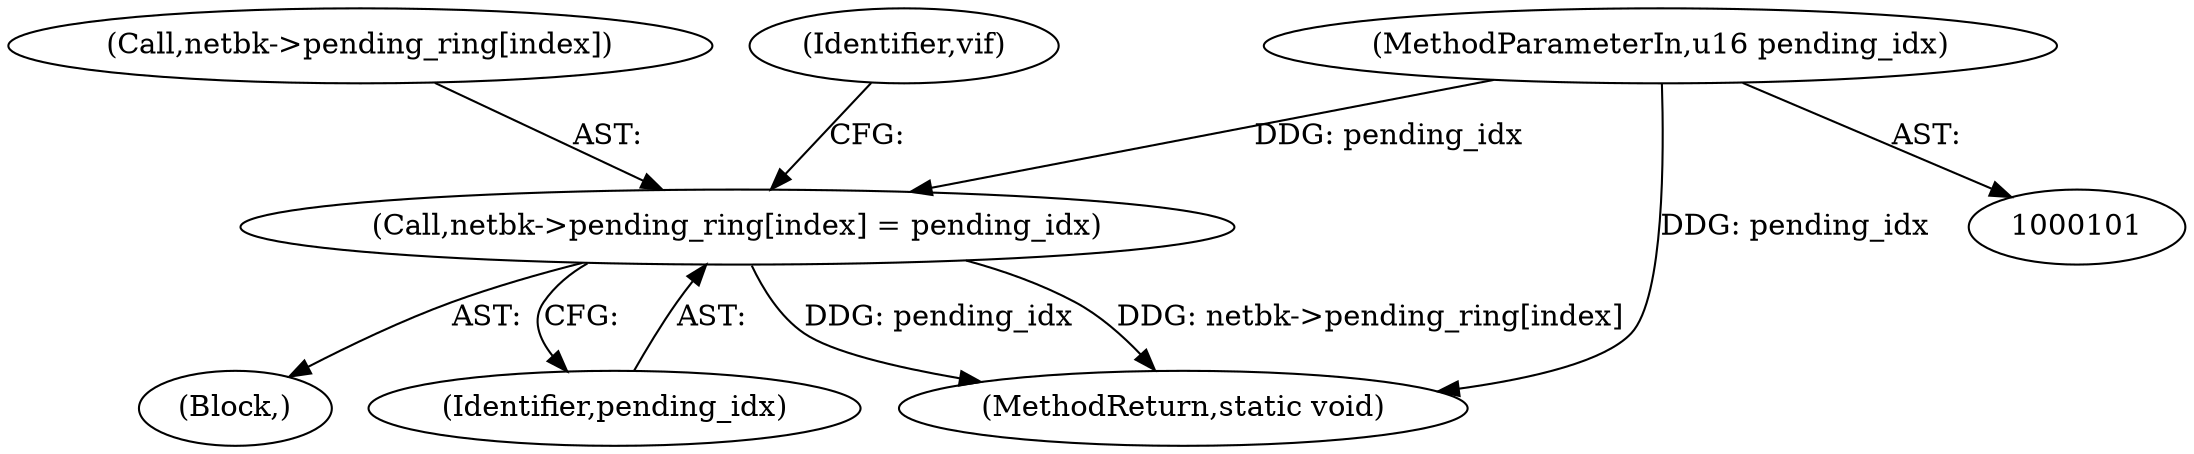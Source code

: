 digraph "0_linux_7d5145d8eb2b9791533ffe4dc003b129b9696c48_0@array" {
"1000145" [label="(Call,netbk->pending_ring[index] = pending_idx)"];
"1000103" [label="(MethodParameterIn,u16 pending_idx)"];
"1000105" [label="(Block,)"];
"1000146" [label="(Call,netbk->pending_ring[index])"];
"1000103" [label="(MethodParameterIn,u16 pending_idx)"];
"1000153" [label="(Identifier,vif)"];
"1000151" [label="(Identifier,pending_idx)"];
"1000176" [label="(MethodReturn,static void)"];
"1000145" [label="(Call,netbk->pending_ring[index] = pending_idx)"];
"1000145" -> "1000105"  [label="AST: "];
"1000145" -> "1000151"  [label="CFG: "];
"1000146" -> "1000145"  [label="AST: "];
"1000151" -> "1000145"  [label="AST: "];
"1000153" -> "1000145"  [label="CFG: "];
"1000145" -> "1000176"  [label="DDG: pending_idx"];
"1000145" -> "1000176"  [label="DDG: netbk->pending_ring[index]"];
"1000103" -> "1000145"  [label="DDG: pending_idx"];
"1000103" -> "1000101"  [label="AST: "];
"1000103" -> "1000176"  [label="DDG: pending_idx"];
}
